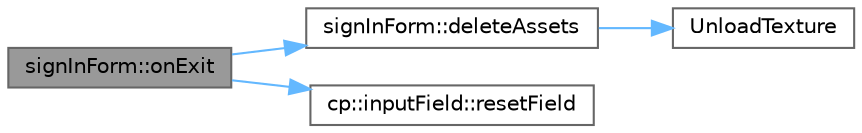 digraph "signInForm::onExit"
{
 // INTERACTIVE_SVG=YES
 // LATEX_PDF_SIZE
  bgcolor="transparent";
  edge [fontname=Helvetica,fontsize=10,labelfontname=Helvetica,labelfontsize=10];
  node [fontname=Helvetica,fontsize=10,shape=box,height=0.2,width=0.4];
  rankdir="LR";
  Node1 [label="signInForm::onExit",height=0.2,width=0.4,color="gray40", fillcolor="grey60", style="filled", fontcolor="black",tooltip=" "];
  Node1 -> Node2 [color="steelblue1",style="solid"];
  Node2 [label="signInForm::deleteAssets",height=0.2,width=0.4,color="grey40", fillcolor="white", style="filled",URL="$classsign_in_form.html#a1bc75511358d9a7280281574f5ec6cf1",tooltip=" "];
  Node2 -> Node3 [color="steelblue1",style="solid"];
  Node3 [label="UnloadTexture",height=0.2,width=0.4,color="grey40", fillcolor="white", style="filled",URL="$raylib_8h.html#a6f180a47c6cd65b31d4e0f5b9e1b2be7",tooltip=" "];
  Node1 -> Node4 [color="steelblue1",style="solid"];
  Node4 [label="cp::inputField::resetField",height=0.2,width=0.4,color="grey40", fillcolor="white", style="filled",URL="$classcp_1_1input_field.html#afef139171c5dff13db0a1ba5e516c295",tooltip=" "];
}
